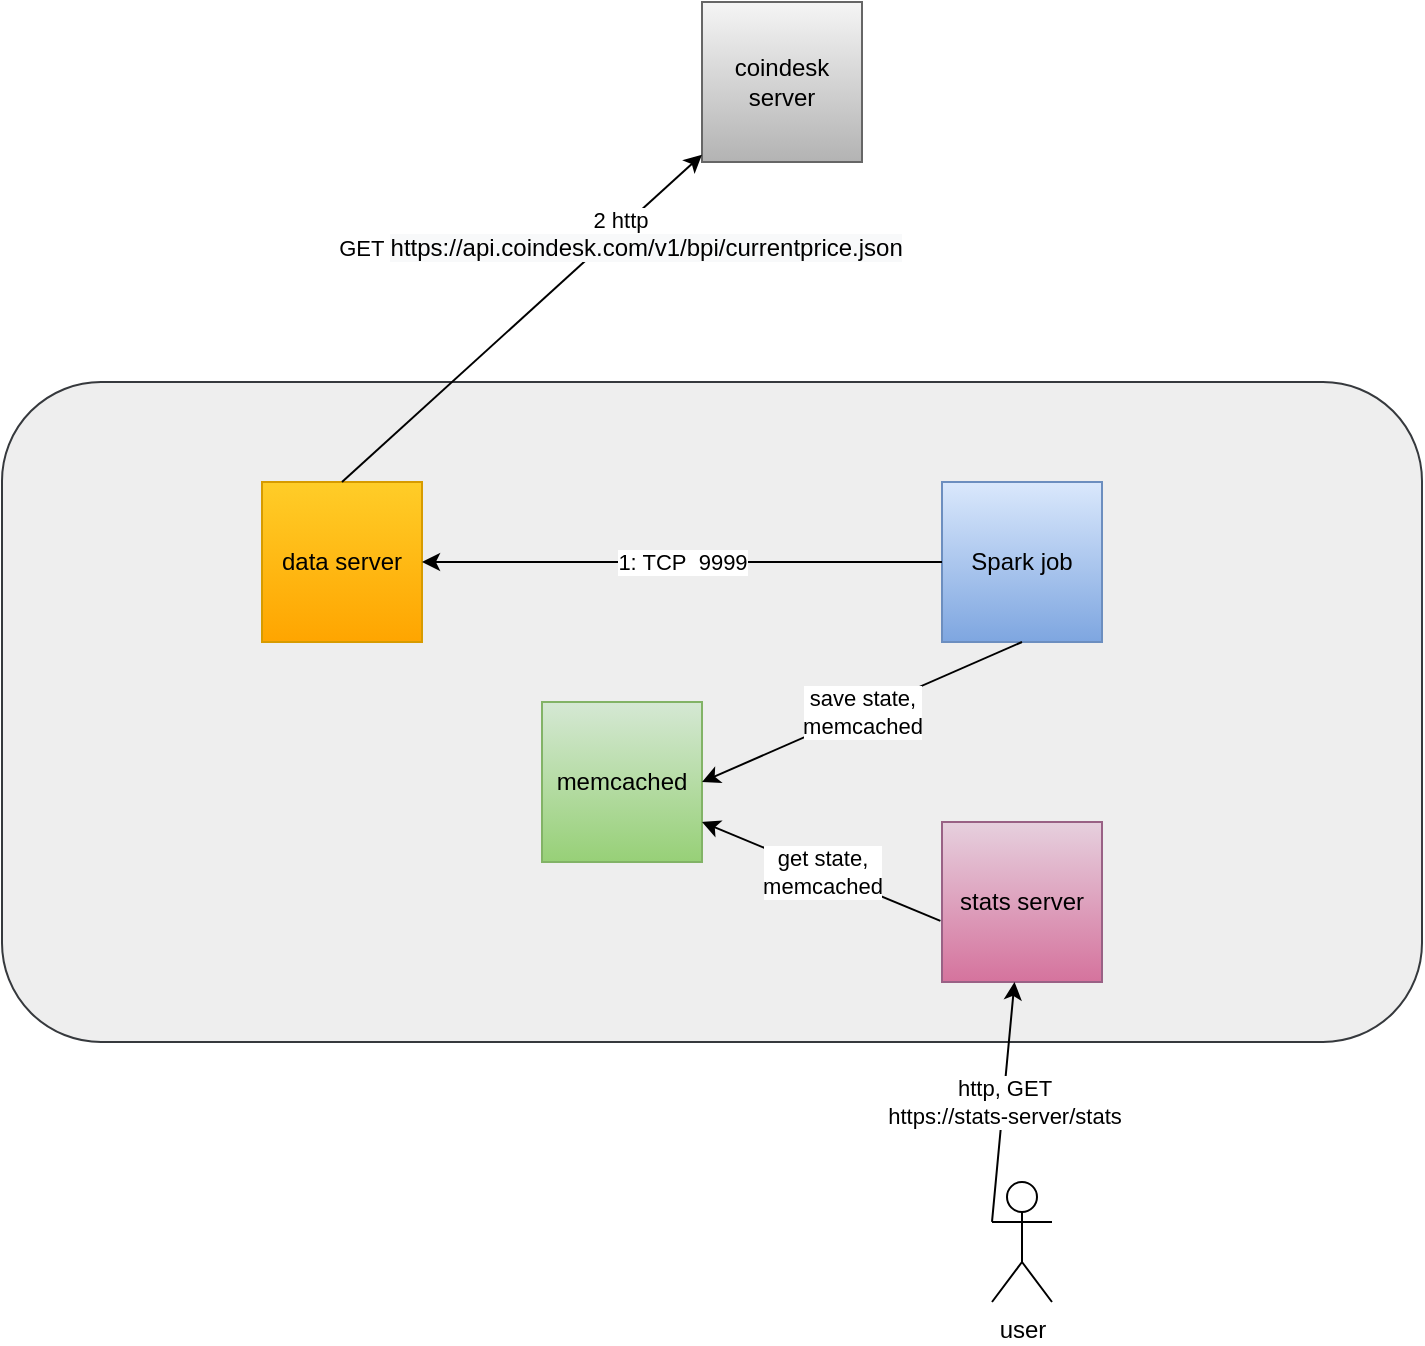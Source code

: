 <mxfile version="14.9.2" type="device"><diagram id="mSWI5_5bho4P9sZk5lxs" name="Page-1"><mxGraphModel dx="1038" dy="547" grid="1" gridSize="10" guides="1" tooltips="1" connect="1" arrows="1" fold="1" page="1" pageScale="1" pageWidth="827" pageHeight="1169" math="0" shadow="0"><root><mxCell id="0"/><mxCell id="1" parent="0"/><mxCell id="ti0b5zjBW4zJNwtYrZ9b-11" value="" style="rounded=1;whiteSpace=wrap;html=1;labelPosition=center;verticalLabelPosition=top;align=center;verticalAlign=bottom;fillColor=#eeeeee;strokeColor=#36393d;" parent="1" vertex="1"><mxGeometry x="50" y="270" width="710" height="330" as="geometry"/></mxCell><mxCell id="ti0b5zjBW4zJNwtYrZ9b-1" value="coindesk server" style="whiteSpace=wrap;html=1;aspect=fixed;gradientColor=#b3b3b3;fillColor=#f5f5f5;strokeColor=#666666;" parent="1" vertex="1"><mxGeometry x="400" y="80" width="80" height="80" as="geometry"/></mxCell><mxCell id="ti0b5zjBW4zJNwtYrZ9b-2" value="data server" style="whiteSpace=wrap;html=1;aspect=fixed;gradientColor=#ffa500;fillColor=#ffcd28;strokeColor=#d79b00;" parent="1" vertex="1"><mxGeometry x="180" y="320" width="80" height="80" as="geometry"/></mxCell><mxCell id="ti0b5zjBW4zJNwtYrZ9b-3" value="" style="endArrow=classic;html=1;exitX=0.5;exitY=0;exitDx=0;exitDy=0;" parent="1" source="ti0b5zjBW4zJNwtYrZ9b-2" target="ti0b5zjBW4zJNwtYrZ9b-1" edge="1"><mxGeometry width="50" height="50" relative="1" as="geometry"><mxPoint x="430" y="320" as="sourcePoint"/><mxPoint x="480" y="270" as="targetPoint"/></mxGeometry></mxCell><mxCell id="ti0b5zjBW4zJNwtYrZ9b-7" value="2 http&lt;br&gt;GET&amp;nbsp;&lt;span style=&quot;font-size: 12px ; background-color: rgb(248 , 249 , 250)&quot;&gt;https://api.coindesk.com/v1/bpi/currentprice.json&lt;/span&gt;" style="edgeLabel;html=1;align=center;verticalAlign=middle;resizable=0;points=[];" parent="ti0b5zjBW4zJNwtYrZ9b-3" vertex="1" connectable="0"><mxGeometry x="0.533" y="-1" relative="1" as="geometry"><mxPoint as="offset"/></mxGeometry></mxCell><mxCell id="ti0b5zjBW4zJNwtYrZ9b-4" value="Spark job" style="whiteSpace=wrap;html=1;aspect=fixed;gradientColor=#7ea6e0;fillColor=#dae8fc;strokeColor=#6c8ebf;" parent="1" vertex="1"><mxGeometry x="520" y="320" width="80" height="80" as="geometry"/></mxCell><mxCell id="ti0b5zjBW4zJNwtYrZ9b-5" value="1: TCP&amp;nbsp; 9999" style="endArrow=classic;html=1;entryX=1;entryY=0.5;entryDx=0;entryDy=0;exitX=0;exitY=0.5;exitDx=0;exitDy=0;" parent="1" source="ti0b5zjBW4zJNwtYrZ9b-4" target="ti0b5zjBW4zJNwtYrZ9b-2" edge="1"><mxGeometry width="50" height="50" relative="1" as="geometry"><mxPoint x="430" y="320" as="sourcePoint"/><mxPoint x="480" y="270" as="targetPoint"/></mxGeometry></mxCell><mxCell id="ti0b5zjBW4zJNwtYrZ9b-6" value="memcached" style="whiteSpace=wrap;html=1;aspect=fixed;gradientColor=#97d077;fillColor=#d5e8d4;strokeColor=#82b366;" parent="1" vertex="1"><mxGeometry x="320" y="430" width="80" height="80" as="geometry"/></mxCell><mxCell id="ti0b5zjBW4zJNwtYrZ9b-8" value="save state,&lt;br&gt;memcached" style="endArrow=classic;html=1;exitX=0.5;exitY=1;exitDx=0;exitDy=0;entryX=1;entryY=0.5;entryDx=0;entryDy=0;" parent="1" source="ti0b5zjBW4zJNwtYrZ9b-4" target="ti0b5zjBW4zJNwtYrZ9b-6" edge="1"><mxGeometry width="50" height="50" relative="1" as="geometry"><mxPoint x="430" y="320" as="sourcePoint"/><mxPoint x="480" y="270" as="targetPoint"/></mxGeometry></mxCell><mxCell id="ti0b5zjBW4zJNwtYrZ9b-9" value="stats server" style="whiteSpace=wrap;html=1;aspect=fixed;gradientColor=#d5739d;fillColor=#e6d0de;strokeColor=#996185;" parent="1" vertex="1"><mxGeometry x="520" y="490" width="80" height="80" as="geometry"/></mxCell><mxCell id="ti0b5zjBW4zJNwtYrZ9b-10" value="get state,&lt;br&gt;memcached" style="endArrow=classic;html=1;exitX=-0.01;exitY=0.618;exitDx=0;exitDy=0;exitPerimeter=0;entryX=1;entryY=0.75;entryDx=0;entryDy=0;" parent="1" source="ti0b5zjBW4zJNwtYrZ9b-9" target="ti0b5zjBW4zJNwtYrZ9b-6" edge="1"><mxGeometry width="50" height="50" relative="1" as="geometry"><mxPoint x="430" y="420" as="sourcePoint"/><mxPoint x="480" y="370" as="targetPoint"/></mxGeometry></mxCell><mxCell id="ti0b5zjBW4zJNwtYrZ9b-12" value="user" style="shape=umlActor;verticalLabelPosition=bottom;verticalAlign=top;html=1;outlineConnect=0;" parent="1" vertex="1"><mxGeometry x="545" y="670" width="30" height="60" as="geometry"/></mxCell><mxCell id="ti0b5zjBW4zJNwtYrZ9b-13" value="http, GET&lt;br&gt;https://stats-server/stats" style="endArrow=classic;html=1;exitX=0;exitY=0.333;exitDx=0;exitDy=0;exitPerimeter=0;" parent="1" source="ti0b5zjBW4zJNwtYrZ9b-12" target="ti0b5zjBW4zJNwtYrZ9b-9" edge="1"><mxGeometry width="50" height="50" relative="1" as="geometry"><mxPoint x="430" y="540" as="sourcePoint"/><mxPoint x="480" y="490" as="targetPoint"/></mxGeometry></mxCell></root></mxGraphModel></diagram></mxfile>